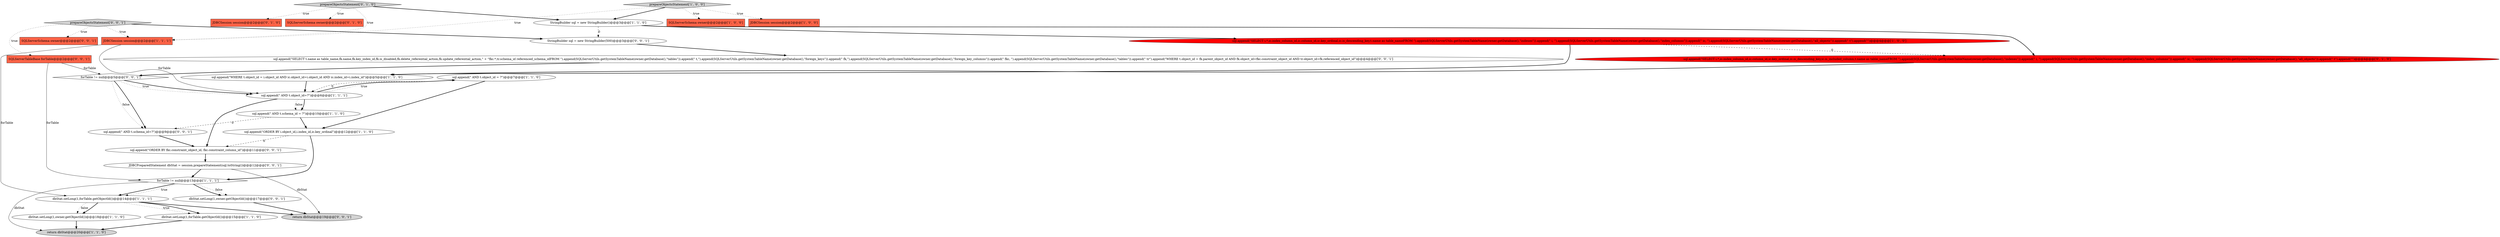 digraph {
5 [style = filled, label = "dbStat.setLong(1,forTable.getObjectId())@@@15@@@['1', '1', '0']", fillcolor = white, shape = ellipse image = "AAA0AAABBB1BBB"];
14 [style = filled, label = "sql.append(\" AND t.object_id = ?\")@@@7@@@['1', '1', '0']", fillcolor = white, shape = ellipse image = "AAA0AAABBB1BBB"];
13 [style = filled, label = "prepareObjectsStatement['1', '0', '0']", fillcolor = lightgray, shape = diamond image = "AAA0AAABBB1BBB"];
30 [style = filled, label = "JDBCPreparedStatement dbStat = session.prepareStatement(sql.toString())@@@12@@@['0', '0', '1']", fillcolor = white, shape = ellipse image = "AAA0AAABBB3BBB"];
8 [style = filled, label = "forTable != null@@@13@@@['1', '1', '1']", fillcolor = white, shape = diamond image = "AAA0AAABBB1BBB"];
26 [style = filled, label = "forTable != null@@@5@@@['0', '0', '1']", fillcolor = white, shape = diamond image = "AAA0AAABBB3BBB"];
15 [style = filled, label = "JDBCSession session@@@2@@@['1', '1', '1']", fillcolor = tomato, shape = box image = "AAA0AAABBB1BBB"];
18 [style = filled, label = "prepareObjectsStatement['0', '1', '0']", fillcolor = lightgray, shape = diamond image = "AAA0AAABBB2BBB"];
17 [style = filled, label = "sql.append(\"SELECT i.*,ic.index_column_id,ic.column_id,ic.key_ordinal,ic.is_descending_key,ic.is_included_column,t.name as table_nameFROM \").append(SQLServerUtils.getSystemTableName(owner.getDatabase(),\"indexes\")).append(\" i, \").append(SQLServerUtils.getSystemTableName(owner.getDatabase(),\"index_columns\")).append(\" ic, \").append(SQLServerUtils.getSystemTableName(owner.getDatabase(),\"all_objects\")).append(\" t\").append(\"\")@@@4@@@['0', '1', '0']", fillcolor = red, shape = ellipse image = "AAA1AAABBB2BBB"];
19 [style = filled, label = "JDBCSession session@@@2@@@['0', '1', '0']", fillcolor = tomato, shape = box image = "AAA0AAABBB2BBB"];
22 [style = filled, label = "SQLServerSchema owner@@@2@@@['0', '0', '1']", fillcolor = tomato, shape = box image = "AAA0AAABBB3BBB"];
9 [style = filled, label = "dbStat.setLong(1,owner.getObjectId())@@@18@@@['1', '1', '0']", fillcolor = white, shape = ellipse image = "AAA0AAABBB1BBB"];
16 [style = filled, label = "SQLServerSchema owner@@@2@@@['0', '1', '0']", fillcolor = tomato, shape = box image = "AAA0AAABBB2BBB"];
2 [style = filled, label = "sql.append(\"ORDER BY i.object_id,i.index_id,ic.key_ordinal\")@@@12@@@['1', '1', '0']", fillcolor = white, shape = ellipse image = "AAA0AAABBB1BBB"];
3 [style = filled, label = "sql.append(\" AND t.schema_id = ?\")@@@10@@@['1', '1', '0']", fillcolor = white, shape = ellipse image = "AAA0AAABBB1BBB"];
6 [style = filled, label = "StringBuilder sql = new StringBuilder()@@@3@@@['1', '1', '0']", fillcolor = white, shape = ellipse image = "AAA0AAABBB1BBB"];
28 [style = filled, label = "return dbStat@@@19@@@['0', '0', '1']", fillcolor = lightgray, shape = ellipse image = "AAA0AAABBB3BBB"];
29 [style = filled, label = "sql.append(\" AND t.schema_id=?\")@@@9@@@['0', '0', '1']", fillcolor = white, shape = ellipse image = "AAA0AAABBB3BBB"];
24 [style = filled, label = "SQLServerTableBase forTable@@@2@@@['0', '0', '1']", fillcolor = tomato, shape = box image = "AAA0AAABBB3BBB"];
11 [style = filled, label = "sql.append(\" AND t.object_id=?\")@@@6@@@['1', '1', '1']", fillcolor = white, shape = ellipse image = "AAA0AAABBB1BBB"];
23 [style = filled, label = "sql.append(\"ORDER BY fkc.constraint_object_id, fkc.constraint_column_id\")@@@11@@@['0', '0', '1']", fillcolor = white, shape = ellipse image = "AAA0AAABBB3BBB"];
0 [style = filled, label = "dbStat.setLong(1,forTable.getObjectId())@@@14@@@['1', '1', '1']", fillcolor = white, shape = ellipse image = "AAA0AAABBB1BBB"];
21 [style = filled, label = "prepareObjectsStatement['0', '0', '1']", fillcolor = lightgray, shape = diamond image = "AAA0AAABBB3BBB"];
7 [style = filled, label = "SQLServerSchema owner@@@2@@@['1', '0', '0']", fillcolor = tomato, shape = box image = "AAA0AAABBB1BBB"];
1 [style = filled, label = "sql.append(\"SELECT i.*,ic.index_column_id,ic.column_id,ic.key_ordinal,ic.is_descending_key,t.name as table_nameFROM \").append(SQLServerUtils.getSystemTableName(owner.getDatabase(),\"indexes\")).append(\" i, \").append(SQLServerUtils.getSystemTableName(owner.getDatabase(),\"index_columns\")).append(\" ic, \").append(SQLServerUtils.getSystemTableName(owner.getDatabase(),\"all_objects\")).append(\" t\").append(\"\")@@@4@@@['1', '0', '0']", fillcolor = red, shape = ellipse image = "AAA1AAABBB1BBB"];
25 [style = filled, label = "StringBuilder sql = new StringBuilder(500)@@@3@@@['0', '0', '1']", fillcolor = white, shape = ellipse image = "AAA0AAABBB3BBB"];
4 [style = filled, label = "JDBCSession session@@@2@@@['1', '0', '0']", fillcolor = tomato, shape = box image = "AAA0AAABBB1BBB"];
27 [style = filled, label = "sql.append(\"SELECT t.name as table_name,fk.name,fk.key_index_id,fk.is_disabled,fk.delete_referential_action,fk.update_referential_action,\" + \"fkc.*,tr.schema_id referenced_schema_idFROM \").append(SQLServerUtils.getSystemTableName(owner.getDatabase(),\"tables\")).append(\" t,\").append(SQLServerUtils.getSystemTableName(owner.getDatabase(),\"foreign_keys\")).append(\" fk,\").append(SQLServerUtils.getSystemTableName(owner.getDatabase(),\"foreign_key_columns\")).append(\" fkc, \").append(SQLServerUtils.getSystemTableName(owner.getDatabase(),\"tables\")).append(\" tr\").append(\"WHERE t.object_id = fk.parent_object_id AND fk.object_id=fkc.constraint_object_id AND tr.object_id=fk.referenced_object_id\")@@@4@@@['0', '0', '1']", fillcolor = white, shape = ellipse image = "AAA0AAABBB3BBB"];
10 [style = filled, label = "return dbStat@@@20@@@['1', '1', '0']", fillcolor = lightgray, shape = ellipse image = "AAA0AAABBB1BBB"];
12 [style = filled, label = "sql.append(\"WHERE t.object_id = i.object_id AND ic.object_id=i.object_id AND ic.index_id=i.index_id\")@@@5@@@['1', '1', '0']", fillcolor = white, shape = ellipse image = "AAA0AAABBB1BBB"];
20 [style = filled, label = "dbStat.setLong(1,owner.getObjectId())@@@17@@@['0', '0', '1']", fillcolor = white, shape = ellipse image = "AAA0AAABBB3BBB"];
3->29 [style = dashed, label="0"];
6->17 [style = bold, label=""];
2->23 [style = dashed, label="0"];
5->10 [style = bold, label=""];
0->9 [style = bold, label=""];
0->5 [style = dotted, label="true"];
23->30 [style = bold, label=""];
21->15 [style = dotted, label="true"];
8->20 [style = dotted, label="false"];
11->14 [style = bold, label=""];
18->16 [style = dotted, label="true"];
26->29 [style = bold, label=""];
20->28 [style = bold, label=""];
12->11 [style = bold, label=""];
8->10 [style = solid, label="dbStat"];
11->14 [style = dotted, label="true"];
18->19 [style = dotted, label="true"];
18->15 [style = dotted, label="true"];
21->22 [style = dotted, label="true"];
13->7 [style = dotted, label="true"];
29->23 [style = bold, label=""];
24->8 [style = solid, label="forTable"];
30->28 [style = solid, label="dbStat"];
9->10 [style = bold, label=""];
21->25 [style = bold, label=""];
24->26 [style = solid, label="forTable"];
26->11 [style = bold, label=""];
8->0 [style = bold, label=""];
0->9 [style = dotted, label="false"];
25->27 [style = bold, label=""];
6->1 [style = bold, label=""];
13->4 [style = dotted, label="true"];
17->12 [style = bold, label=""];
1->17 [style = dashed, label="0"];
8->20 [style = bold, label=""];
3->2 [style = bold, label=""];
21->24 [style = dotted, label="true"];
6->25 [style = dashed, label="0"];
11->3 [style = bold, label=""];
18->6 [style = bold, label=""];
1->12 [style = bold, label=""];
11->3 [style = dotted, label="false"];
13->15 [style = dotted, label="true"];
14->2 [style = bold, label=""];
15->11 [style = solid, label="forTable"];
8->0 [style = dotted, label="true"];
26->11 [style = dotted, label="true"];
15->0 [style = solid, label="forTable"];
13->6 [style = bold, label=""];
30->8 [style = bold, label=""];
26->29 [style = dotted, label="false"];
11->23 [style = bold, label=""];
14->11 [style = dashed, label="0"];
0->28 [style = bold, label=""];
2->8 [style = bold, label=""];
0->5 [style = bold, label=""];
27->26 [style = bold, label=""];
}
